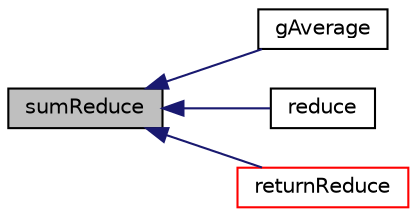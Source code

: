 digraph "sumReduce"
{
  bgcolor="transparent";
  edge [fontname="Helvetica",fontsize="10",labelfontname="Helvetica",labelfontsize="10"];
  node [fontname="Helvetica",fontsize="10",shape=record];
  rankdir="LR";
  Node1 [label="sumReduce",height=0.2,width=0.4,color="black", fillcolor="grey75", style="filled", fontcolor="black"];
  Node1 -> Node2 [dir="back",color="midnightblue",fontsize="10",style="solid",fontname="Helvetica"];
  Node2 [label="gAverage",height=0.2,width=0.4,color="black",URL="$a10974.html#a21de4faef936da2f6e8205e287029228"];
  Node1 -> Node3 [dir="back",color="midnightblue",fontsize="10",style="solid",fontname="Helvetica"];
  Node3 [label="reduce",height=0.2,width=0.4,color="black",URL="$a10974.html#ab8ee16c289a3576d52f14d6bfb963e4c"];
  Node1 -> Node4 [dir="back",color="midnightblue",fontsize="10",style="solid",fontname="Helvetica"];
  Node4 [label="returnReduce",height=0.2,width=0.4,color="red",URL="$a10974.html#a8d528a67d2a9c6fe4fb94bc86872624b"];
}
